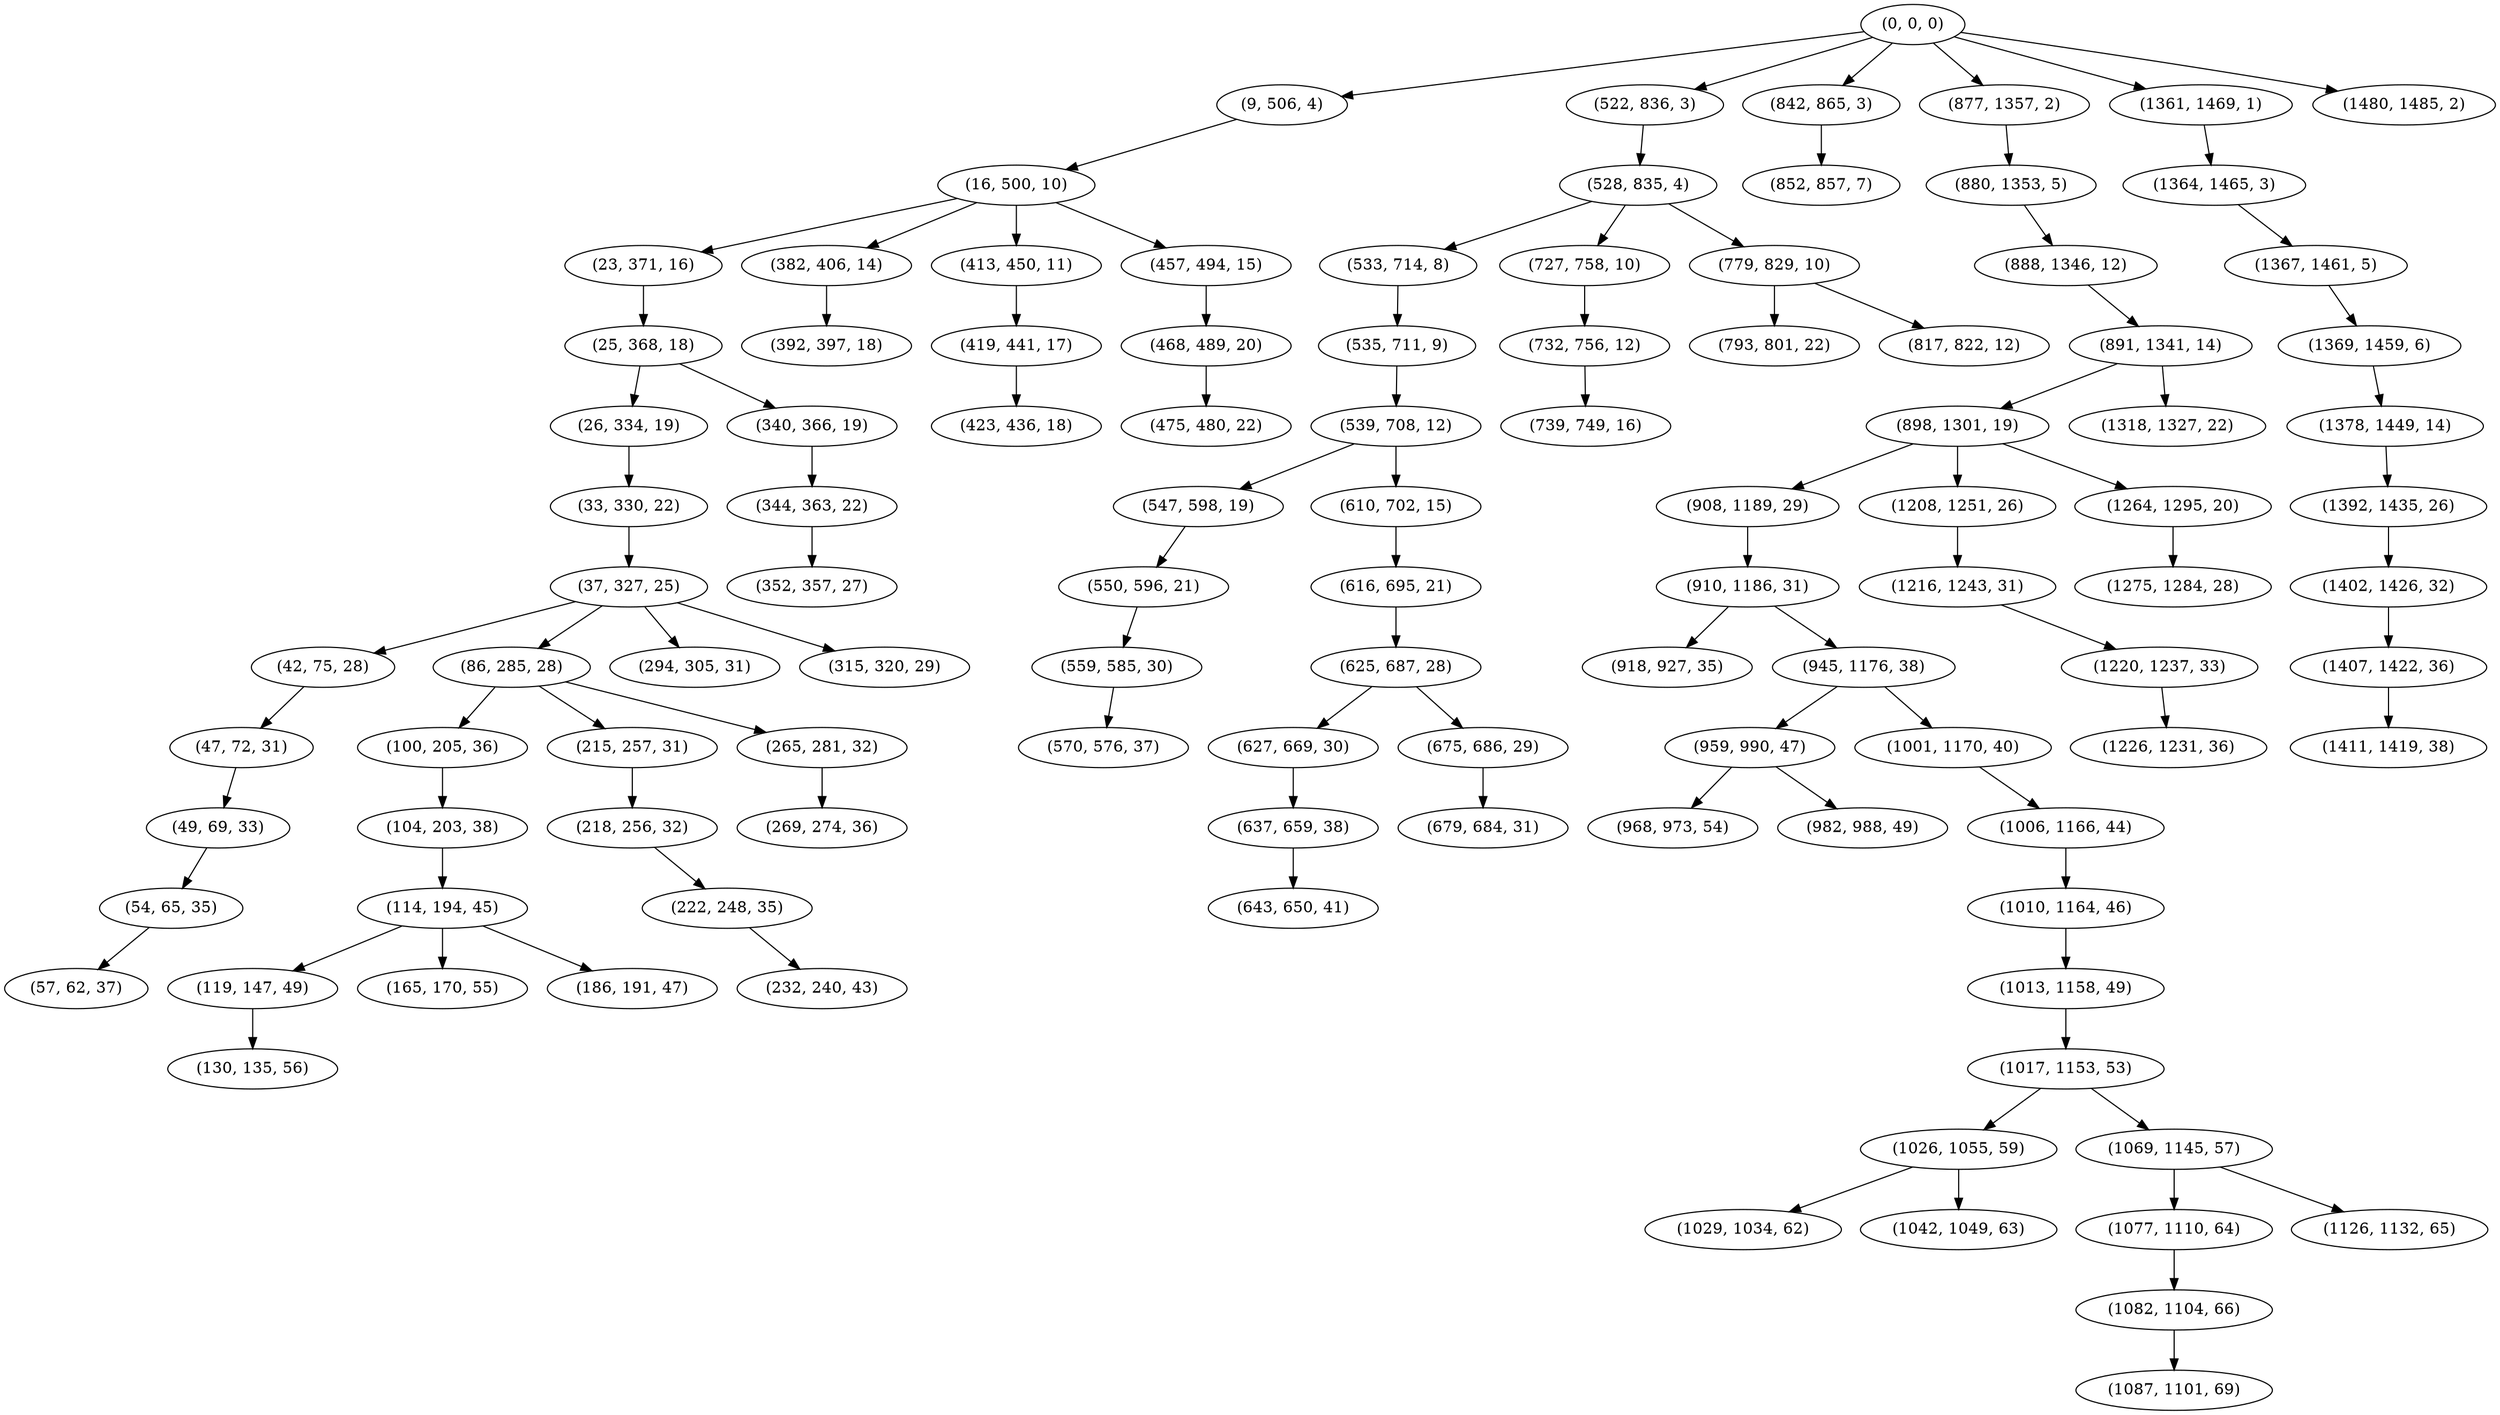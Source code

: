 digraph tree {
    "(0, 0, 0)";
    "(9, 506, 4)";
    "(16, 500, 10)";
    "(23, 371, 16)";
    "(25, 368, 18)";
    "(26, 334, 19)";
    "(33, 330, 22)";
    "(37, 327, 25)";
    "(42, 75, 28)";
    "(47, 72, 31)";
    "(49, 69, 33)";
    "(54, 65, 35)";
    "(57, 62, 37)";
    "(86, 285, 28)";
    "(100, 205, 36)";
    "(104, 203, 38)";
    "(114, 194, 45)";
    "(119, 147, 49)";
    "(130, 135, 56)";
    "(165, 170, 55)";
    "(186, 191, 47)";
    "(215, 257, 31)";
    "(218, 256, 32)";
    "(222, 248, 35)";
    "(232, 240, 43)";
    "(265, 281, 32)";
    "(269, 274, 36)";
    "(294, 305, 31)";
    "(315, 320, 29)";
    "(340, 366, 19)";
    "(344, 363, 22)";
    "(352, 357, 27)";
    "(382, 406, 14)";
    "(392, 397, 18)";
    "(413, 450, 11)";
    "(419, 441, 17)";
    "(423, 436, 18)";
    "(457, 494, 15)";
    "(468, 489, 20)";
    "(475, 480, 22)";
    "(522, 836, 3)";
    "(528, 835, 4)";
    "(533, 714, 8)";
    "(535, 711, 9)";
    "(539, 708, 12)";
    "(547, 598, 19)";
    "(550, 596, 21)";
    "(559, 585, 30)";
    "(570, 576, 37)";
    "(610, 702, 15)";
    "(616, 695, 21)";
    "(625, 687, 28)";
    "(627, 669, 30)";
    "(637, 659, 38)";
    "(643, 650, 41)";
    "(675, 686, 29)";
    "(679, 684, 31)";
    "(727, 758, 10)";
    "(732, 756, 12)";
    "(739, 749, 16)";
    "(779, 829, 10)";
    "(793, 801, 22)";
    "(817, 822, 12)";
    "(842, 865, 3)";
    "(852, 857, 7)";
    "(877, 1357, 2)";
    "(880, 1353, 5)";
    "(888, 1346, 12)";
    "(891, 1341, 14)";
    "(898, 1301, 19)";
    "(908, 1189, 29)";
    "(910, 1186, 31)";
    "(918, 927, 35)";
    "(945, 1176, 38)";
    "(959, 990, 47)";
    "(968, 973, 54)";
    "(982, 988, 49)";
    "(1001, 1170, 40)";
    "(1006, 1166, 44)";
    "(1010, 1164, 46)";
    "(1013, 1158, 49)";
    "(1017, 1153, 53)";
    "(1026, 1055, 59)";
    "(1029, 1034, 62)";
    "(1042, 1049, 63)";
    "(1069, 1145, 57)";
    "(1077, 1110, 64)";
    "(1082, 1104, 66)";
    "(1087, 1101, 69)";
    "(1126, 1132, 65)";
    "(1208, 1251, 26)";
    "(1216, 1243, 31)";
    "(1220, 1237, 33)";
    "(1226, 1231, 36)";
    "(1264, 1295, 20)";
    "(1275, 1284, 28)";
    "(1318, 1327, 22)";
    "(1361, 1469, 1)";
    "(1364, 1465, 3)";
    "(1367, 1461, 5)";
    "(1369, 1459, 6)";
    "(1378, 1449, 14)";
    "(1392, 1435, 26)";
    "(1402, 1426, 32)";
    "(1407, 1422, 36)";
    "(1411, 1419, 38)";
    "(1480, 1485, 2)";
    "(0, 0, 0)" -> "(9, 506, 4)";
    "(0, 0, 0)" -> "(522, 836, 3)";
    "(0, 0, 0)" -> "(842, 865, 3)";
    "(0, 0, 0)" -> "(877, 1357, 2)";
    "(0, 0, 0)" -> "(1361, 1469, 1)";
    "(0, 0, 0)" -> "(1480, 1485, 2)";
    "(9, 506, 4)" -> "(16, 500, 10)";
    "(16, 500, 10)" -> "(23, 371, 16)";
    "(16, 500, 10)" -> "(382, 406, 14)";
    "(16, 500, 10)" -> "(413, 450, 11)";
    "(16, 500, 10)" -> "(457, 494, 15)";
    "(23, 371, 16)" -> "(25, 368, 18)";
    "(25, 368, 18)" -> "(26, 334, 19)";
    "(25, 368, 18)" -> "(340, 366, 19)";
    "(26, 334, 19)" -> "(33, 330, 22)";
    "(33, 330, 22)" -> "(37, 327, 25)";
    "(37, 327, 25)" -> "(42, 75, 28)";
    "(37, 327, 25)" -> "(86, 285, 28)";
    "(37, 327, 25)" -> "(294, 305, 31)";
    "(37, 327, 25)" -> "(315, 320, 29)";
    "(42, 75, 28)" -> "(47, 72, 31)";
    "(47, 72, 31)" -> "(49, 69, 33)";
    "(49, 69, 33)" -> "(54, 65, 35)";
    "(54, 65, 35)" -> "(57, 62, 37)";
    "(86, 285, 28)" -> "(100, 205, 36)";
    "(86, 285, 28)" -> "(215, 257, 31)";
    "(86, 285, 28)" -> "(265, 281, 32)";
    "(100, 205, 36)" -> "(104, 203, 38)";
    "(104, 203, 38)" -> "(114, 194, 45)";
    "(114, 194, 45)" -> "(119, 147, 49)";
    "(114, 194, 45)" -> "(165, 170, 55)";
    "(114, 194, 45)" -> "(186, 191, 47)";
    "(119, 147, 49)" -> "(130, 135, 56)";
    "(215, 257, 31)" -> "(218, 256, 32)";
    "(218, 256, 32)" -> "(222, 248, 35)";
    "(222, 248, 35)" -> "(232, 240, 43)";
    "(265, 281, 32)" -> "(269, 274, 36)";
    "(340, 366, 19)" -> "(344, 363, 22)";
    "(344, 363, 22)" -> "(352, 357, 27)";
    "(382, 406, 14)" -> "(392, 397, 18)";
    "(413, 450, 11)" -> "(419, 441, 17)";
    "(419, 441, 17)" -> "(423, 436, 18)";
    "(457, 494, 15)" -> "(468, 489, 20)";
    "(468, 489, 20)" -> "(475, 480, 22)";
    "(522, 836, 3)" -> "(528, 835, 4)";
    "(528, 835, 4)" -> "(533, 714, 8)";
    "(528, 835, 4)" -> "(727, 758, 10)";
    "(528, 835, 4)" -> "(779, 829, 10)";
    "(533, 714, 8)" -> "(535, 711, 9)";
    "(535, 711, 9)" -> "(539, 708, 12)";
    "(539, 708, 12)" -> "(547, 598, 19)";
    "(539, 708, 12)" -> "(610, 702, 15)";
    "(547, 598, 19)" -> "(550, 596, 21)";
    "(550, 596, 21)" -> "(559, 585, 30)";
    "(559, 585, 30)" -> "(570, 576, 37)";
    "(610, 702, 15)" -> "(616, 695, 21)";
    "(616, 695, 21)" -> "(625, 687, 28)";
    "(625, 687, 28)" -> "(627, 669, 30)";
    "(625, 687, 28)" -> "(675, 686, 29)";
    "(627, 669, 30)" -> "(637, 659, 38)";
    "(637, 659, 38)" -> "(643, 650, 41)";
    "(675, 686, 29)" -> "(679, 684, 31)";
    "(727, 758, 10)" -> "(732, 756, 12)";
    "(732, 756, 12)" -> "(739, 749, 16)";
    "(779, 829, 10)" -> "(793, 801, 22)";
    "(779, 829, 10)" -> "(817, 822, 12)";
    "(842, 865, 3)" -> "(852, 857, 7)";
    "(877, 1357, 2)" -> "(880, 1353, 5)";
    "(880, 1353, 5)" -> "(888, 1346, 12)";
    "(888, 1346, 12)" -> "(891, 1341, 14)";
    "(891, 1341, 14)" -> "(898, 1301, 19)";
    "(891, 1341, 14)" -> "(1318, 1327, 22)";
    "(898, 1301, 19)" -> "(908, 1189, 29)";
    "(898, 1301, 19)" -> "(1208, 1251, 26)";
    "(898, 1301, 19)" -> "(1264, 1295, 20)";
    "(908, 1189, 29)" -> "(910, 1186, 31)";
    "(910, 1186, 31)" -> "(918, 927, 35)";
    "(910, 1186, 31)" -> "(945, 1176, 38)";
    "(945, 1176, 38)" -> "(959, 990, 47)";
    "(945, 1176, 38)" -> "(1001, 1170, 40)";
    "(959, 990, 47)" -> "(968, 973, 54)";
    "(959, 990, 47)" -> "(982, 988, 49)";
    "(1001, 1170, 40)" -> "(1006, 1166, 44)";
    "(1006, 1166, 44)" -> "(1010, 1164, 46)";
    "(1010, 1164, 46)" -> "(1013, 1158, 49)";
    "(1013, 1158, 49)" -> "(1017, 1153, 53)";
    "(1017, 1153, 53)" -> "(1026, 1055, 59)";
    "(1017, 1153, 53)" -> "(1069, 1145, 57)";
    "(1026, 1055, 59)" -> "(1029, 1034, 62)";
    "(1026, 1055, 59)" -> "(1042, 1049, 63)";
    "(1069, 1145, 57)" -> "(1077, 1110, 64)";
    "(1069, 1145, 57)" -> "(1126, 1132, 65)";
    "(1077, 1110, 64)" -> "(1082, 1104, 66)";
    "(1082, 1104, 66)" -> "(1087, 1101, 69)";
    "(1208, 1251, 26)" -> "(1216, 1243, 31)";
    "(1216, 1243, 31)" -> "(1220, 1237, 33)";
    "(1220, 1237, 33)" -> "(1226, 1231, 36)";
    "(1264, 1295, 20)" -> "(1275, 1284, 28)";
    "(1361, 1469, 1)" -> "(1364, 1465, 3)";
    "(1364, 1465, 3)" -> "(1367, 1461, 5)";
    "(1367, 1461, 5)" -> "(1369, 1459, 6)";
    "(1369, 1459, 6)" -> "(1378, 1449, 14)";
    "(1378, 1449, 14)" -> "(1392, 1435, 26)";
    "(1392, 1435, 26)" -> "(1402, 1426, 32)";
    "(1402, 1426, 32)" -> "(1407, 1422, 36)";
    "(1407, 1422, 36)" -> "(1411, 1419, 38)";
}
